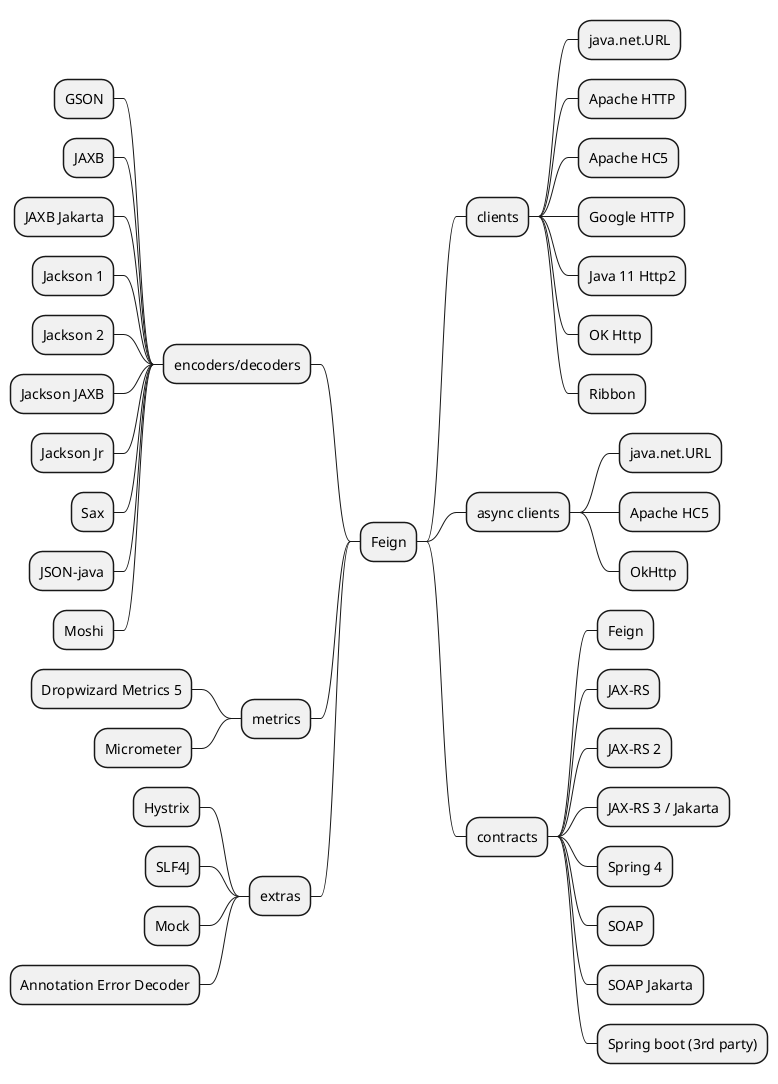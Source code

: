 @startmindmap
* Feign
** clients
*** java.net.URL
*** Apache HTTP
*** Apache HC5
*** Google HTTP
*** Java 11 Http2
*** OK Http
*** Ribbon
** async clients
*** java.net.URL
*** Apache HC5
*** OkHttp
** contracts
*** Feign
*** JAX-RS
*** JAX-RS 2
*** JAX-RS 3 / Jakarta
*** Spring 4
*** SOAP
*** SOAP Jakarta
*** Spring boot (3rd party)

left side

** encoders/decoders
*** GSON
*** JAXB
*** JAXB Jakarta
*** Jackson 1
*** Jackson 2
*** Jackson JAXB
*** Jackson Jr
*** Sax
*** JSON-java
*** Moshi
** metrics
*** Dropwizard Metrics 5
*** Micrometer
** extras
*** Hystrix
*** SLF4J
*** Mock
*** Annotation Error Decoder
@endmindmap
